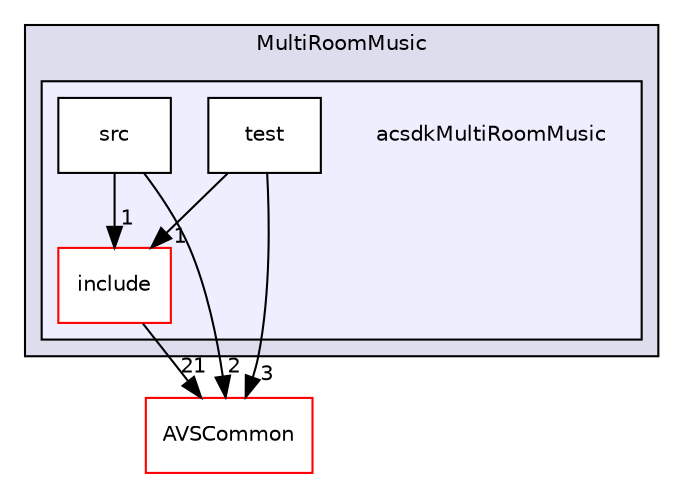 digraph "/workplace/avs-device-sdk/capabilities/MultiRoomMusic/acsdkMultiRoomMusic" {
  compound=true
  node [ fontsize="10", fontname="Helvetica"];
  edge [ labelfontsize="10", labelfontname="Helvetica"];
  subgraph clusterdir_32f41b3e8aebf49541c3102ed3600399 {
    graph [ bgcolor="#ddddee", pencolor="black", label="MultiRoomMusic" fontname="Helvetica", fontsize="10", URL="dir_32f41b3e8aebf49541c3102ed3600399.html"]
  subgraph clusterdir_1f937f6a1a8ab80b392c3458823bb390 {
    graph [ bgcolor="#eeeeff", pencolor="black", label="" URL="dir_1f937f6a1a8ab80b392c3458823bb390.html"];
    dir_1f937f6a1a8ab80b392c3458823bb390 [shape=plaintext label="acsdkMultiRoomMusic"];
    dir_5e5533a94be94db747dd733f9f54281b [shape=box label="include" color="red" fillcolor="white" style="filled" URL="dir_5e5533a94be94db747dd733f9f54281b.html"];
    dir_d272492b3dbf95e27d5eb51ca24b503d [shape=box label="src" color="black" fillcolor="white" style="filled" URL="dir_d272492b3dbf95e27d5eb51ca24b503d.html"];
    dir_6758952a58f66da55fc08914e18ef304 [shape=box label="test" color="black" fillcolor="white" style="filled" URL="dir_6758952a58f66da55fc08914e18ef304.html"];
  }
  }
  dir_13e65effb2bde530b17b3d5eefcd0266 [shape=box label="AVSCommon" fillcolor="white" style="filled" color="red" URL="dir_13e65effb2bde530b17b3d5eefcd0266.html"];
  dir_5e5533a94be94db747dd733f9f54281b->dir_13e65effb2bde530b17b3d5eefcd0266 [headlabel="21", labeldistance=1.5 headhref="dir_000339_000017.html"];
  dir_d272492b3dbf95e27d5eb51ca24b503d->dir_5e5533a94be94db747dd733f9f54281b [headlabel="1", labeldistance=1.5 headhref="dir_000341_000339.html"];
  dir_d272492b3dbf95e27d5eb51ca24b503d->dir_13e65effb2bde530b17b3d5eefcd0266 [headlabel="2", labeldistance=1.5 headhref="dir_000341_000017.html"];
  dir_6758952a58f66da55fc08914e18ef304->dir_5e5533a94be94db747dd733f9f54281b [headlabel="1", labeldistance=1.5 headhref="dir_000342_000339.html"];
  dir_6758952a58f66da55fc08914e18ef304->dir_13e65effb2bde530b17b3d5eefcd0266 [headlabel="3", labeldistance=1.5 headhref="dir_000342_000017.html"];
}
